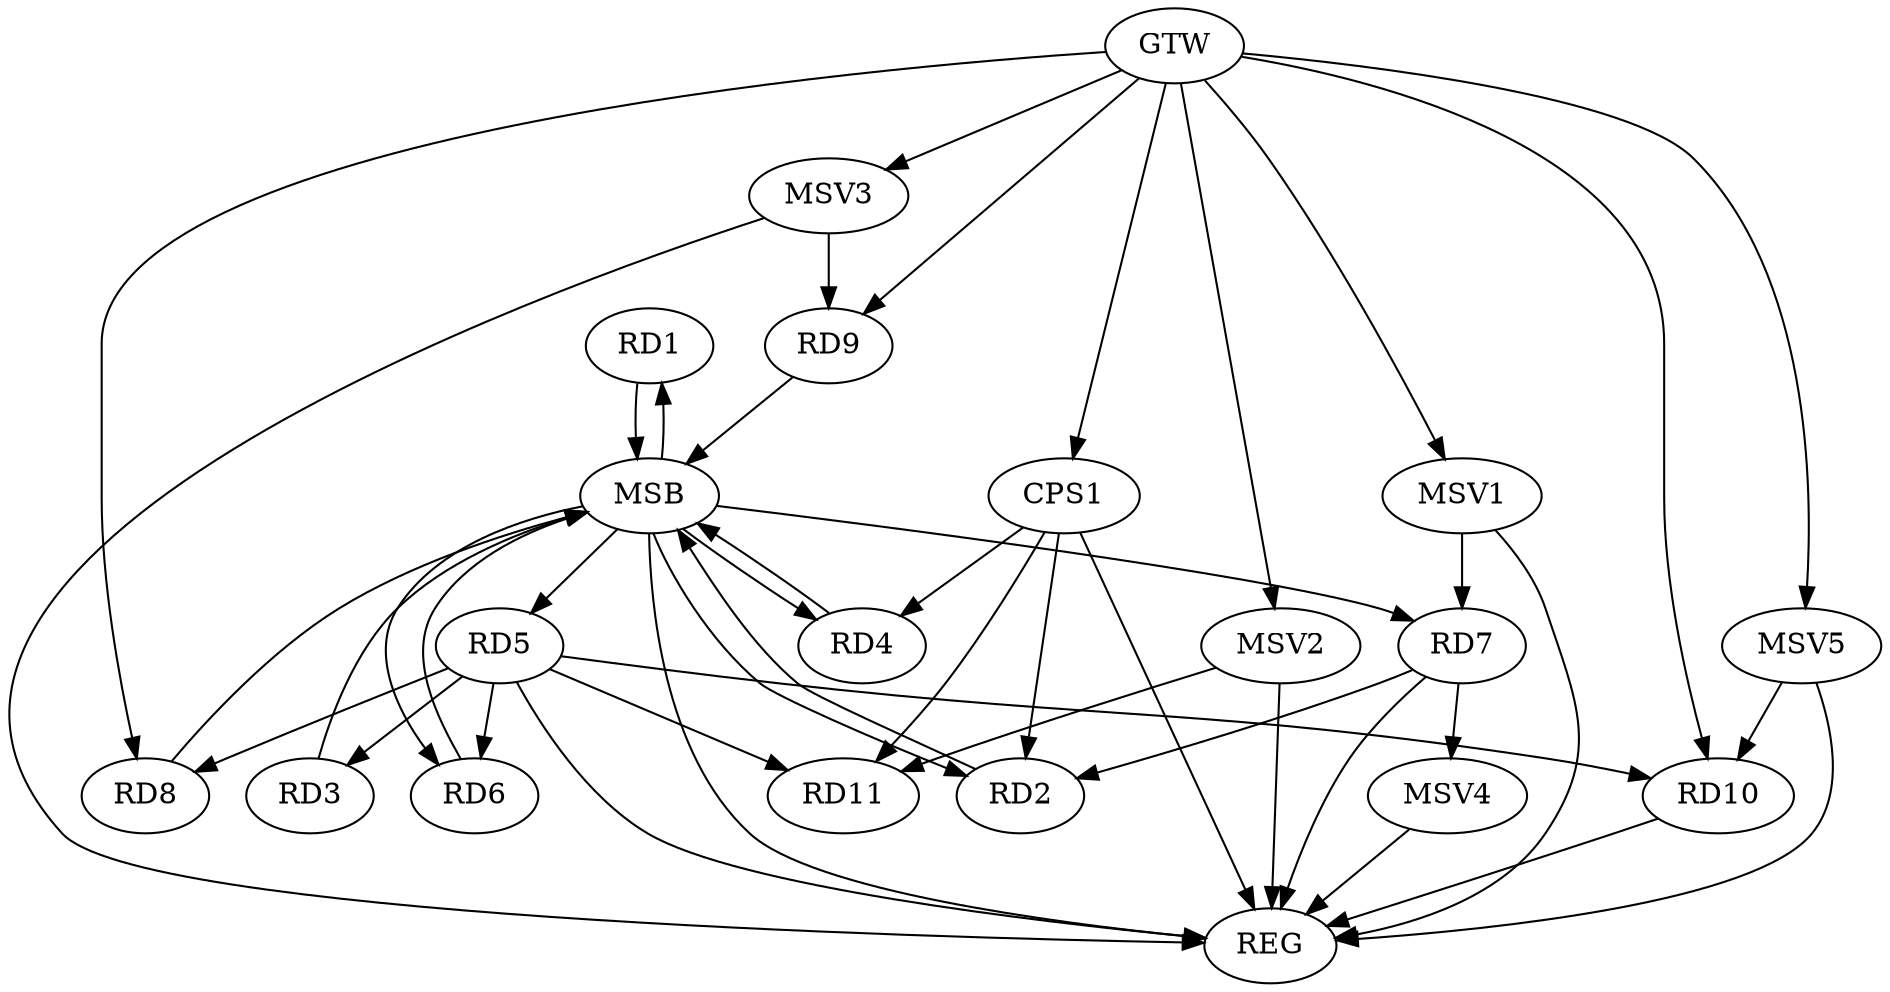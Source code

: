 strict digraph G {
  RD1 [ label="RD1" ];
  RD2 [ label="RD2" ];
  RD3 [ label="RD3" ];
  RD4 [ label="RD4" ];
  RD5 [ label="RD5" ];
  RD6 [ label="RD6" ];
  RD7 [ label="RD7" ];
  RD8 [ label="RD8" ];
  RD9 [ label="RD9" ];
  RD10 [ label="RD10" ];
  RD11 [ label="RD11" ];
  CPS1 [ label="CPS1" ];
  GTW [ label="GTW" ];
  REG [ label="REG" ];
  MSB [ label="MSB" ];
  MSV1 [ label="MSV1" ];
  MSV2 [ label="MSV2" ];
  MSV3 [ label="MSV3" ];
  MSV4 [ label="MSV4" ];
  MSV5 [ label="MSV5" ];
  RD7 -> RD2;
  RD5 -> RD3;
  CPS1 -> RD2;
  CPS1 -> RD4;
  CPS1 -> RD11;
  GTW -> RD8;
  GTW -> RD9;
  GTW -> RD10;
  GTW -> CPS1;
  RD5 -> REG;
  RD7 -> REG;
  RD10 -> REG;
  CPS1 -> REG;
  RD1 -> MSB;
  MSB -> RD5;
  MSB -> RD7;
  MSB -> REG;
  RD2 -> MSB;
  RD3 -> MSB;
  MSB -> RD6;
  RD4 -> MSB;
  RD6 -> MSB;
  MSB -> RD1;
  RD8 -> MSB;
  MSB -> RD2;
  RD9 -> MSB;
  MSB -> RD4;
  RD5 -> RD11;
  RD5 -> RD6;
  RD5 -> RD8;
  RD5 -> RD10;
  MSV1 -> RD7;
  GTW -> MSV1;
  MSV1 -> REG;
  MSV2 -> RD11;
  GTW -> MSV2;
  MSV2 -> REG;
  MSV3 -> RD9;
  GTW -> MSV3;
  MSV3 -> REG;
  RD7 -> MSV4;
  MSV4 -> REG;
  MSV5 -> RD10;
  GTW -> MSV5;
  MSV5 -> REG;
}
